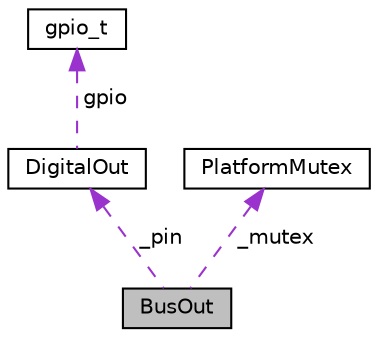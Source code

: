 digraph "BusOut"
{
 // LATEX_PDF_SIZE
  edge [fontname="Helvetica",fontsize="10",labelfontname="Helvetica",labelfontsize="10"];
  node [fontname="Helvetica",fontsize="10",shape=record];
  Node1 [label="BusOut",height=0.2,width=0.4,color="black", fillcolor="grey75", style="filled", fontcolor="black",tooltip=" "];
  Node2 -> Node1 [dir="back",color="darkorchid3",fontsize="10",style="dashed",label=" _pin" ,fontname="Helvetica"];
  Node2 [label="DigitalOut",height=0.2,width=0.4,color="black", fillcolor="white", style="filled",URL="$classmbed_1_1_digital_out.html",tooltip=" "];
  Node3 -> Node2 [dir="back",color="darkorchid3",fontsize="10",style="dashed",label=" gpio" ,fontname="Helvetica"];
  Node3 [label="gpio_t",height=0.2,width=0.4,color="black", fillcolor="white", style="filled",URL="$structgpio__t.html",tooltip=" "];
  Node4 -> Node1 [dir="back",color="darkorchid3",fontsize="10",style="dashed",label=" _mutex" ,fontname="Helvetica"];
  Node4 [label="PlatformMutex",height=0.2,width=0.4,color="black", fillcolor="white", style="filled",URL="$class_platform_mutex.html",tooltip=" "];
}

